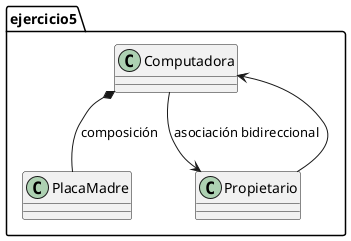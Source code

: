 @startuml
package ejercicio5 {
 class Computadora
 class PlacaMadre
 class Propietario
 Computadora *-- PlacaMadre : composición
 Computadora --> Propietario : asociación bidireccional
 Propietario --> Computadora
}
@enduml

